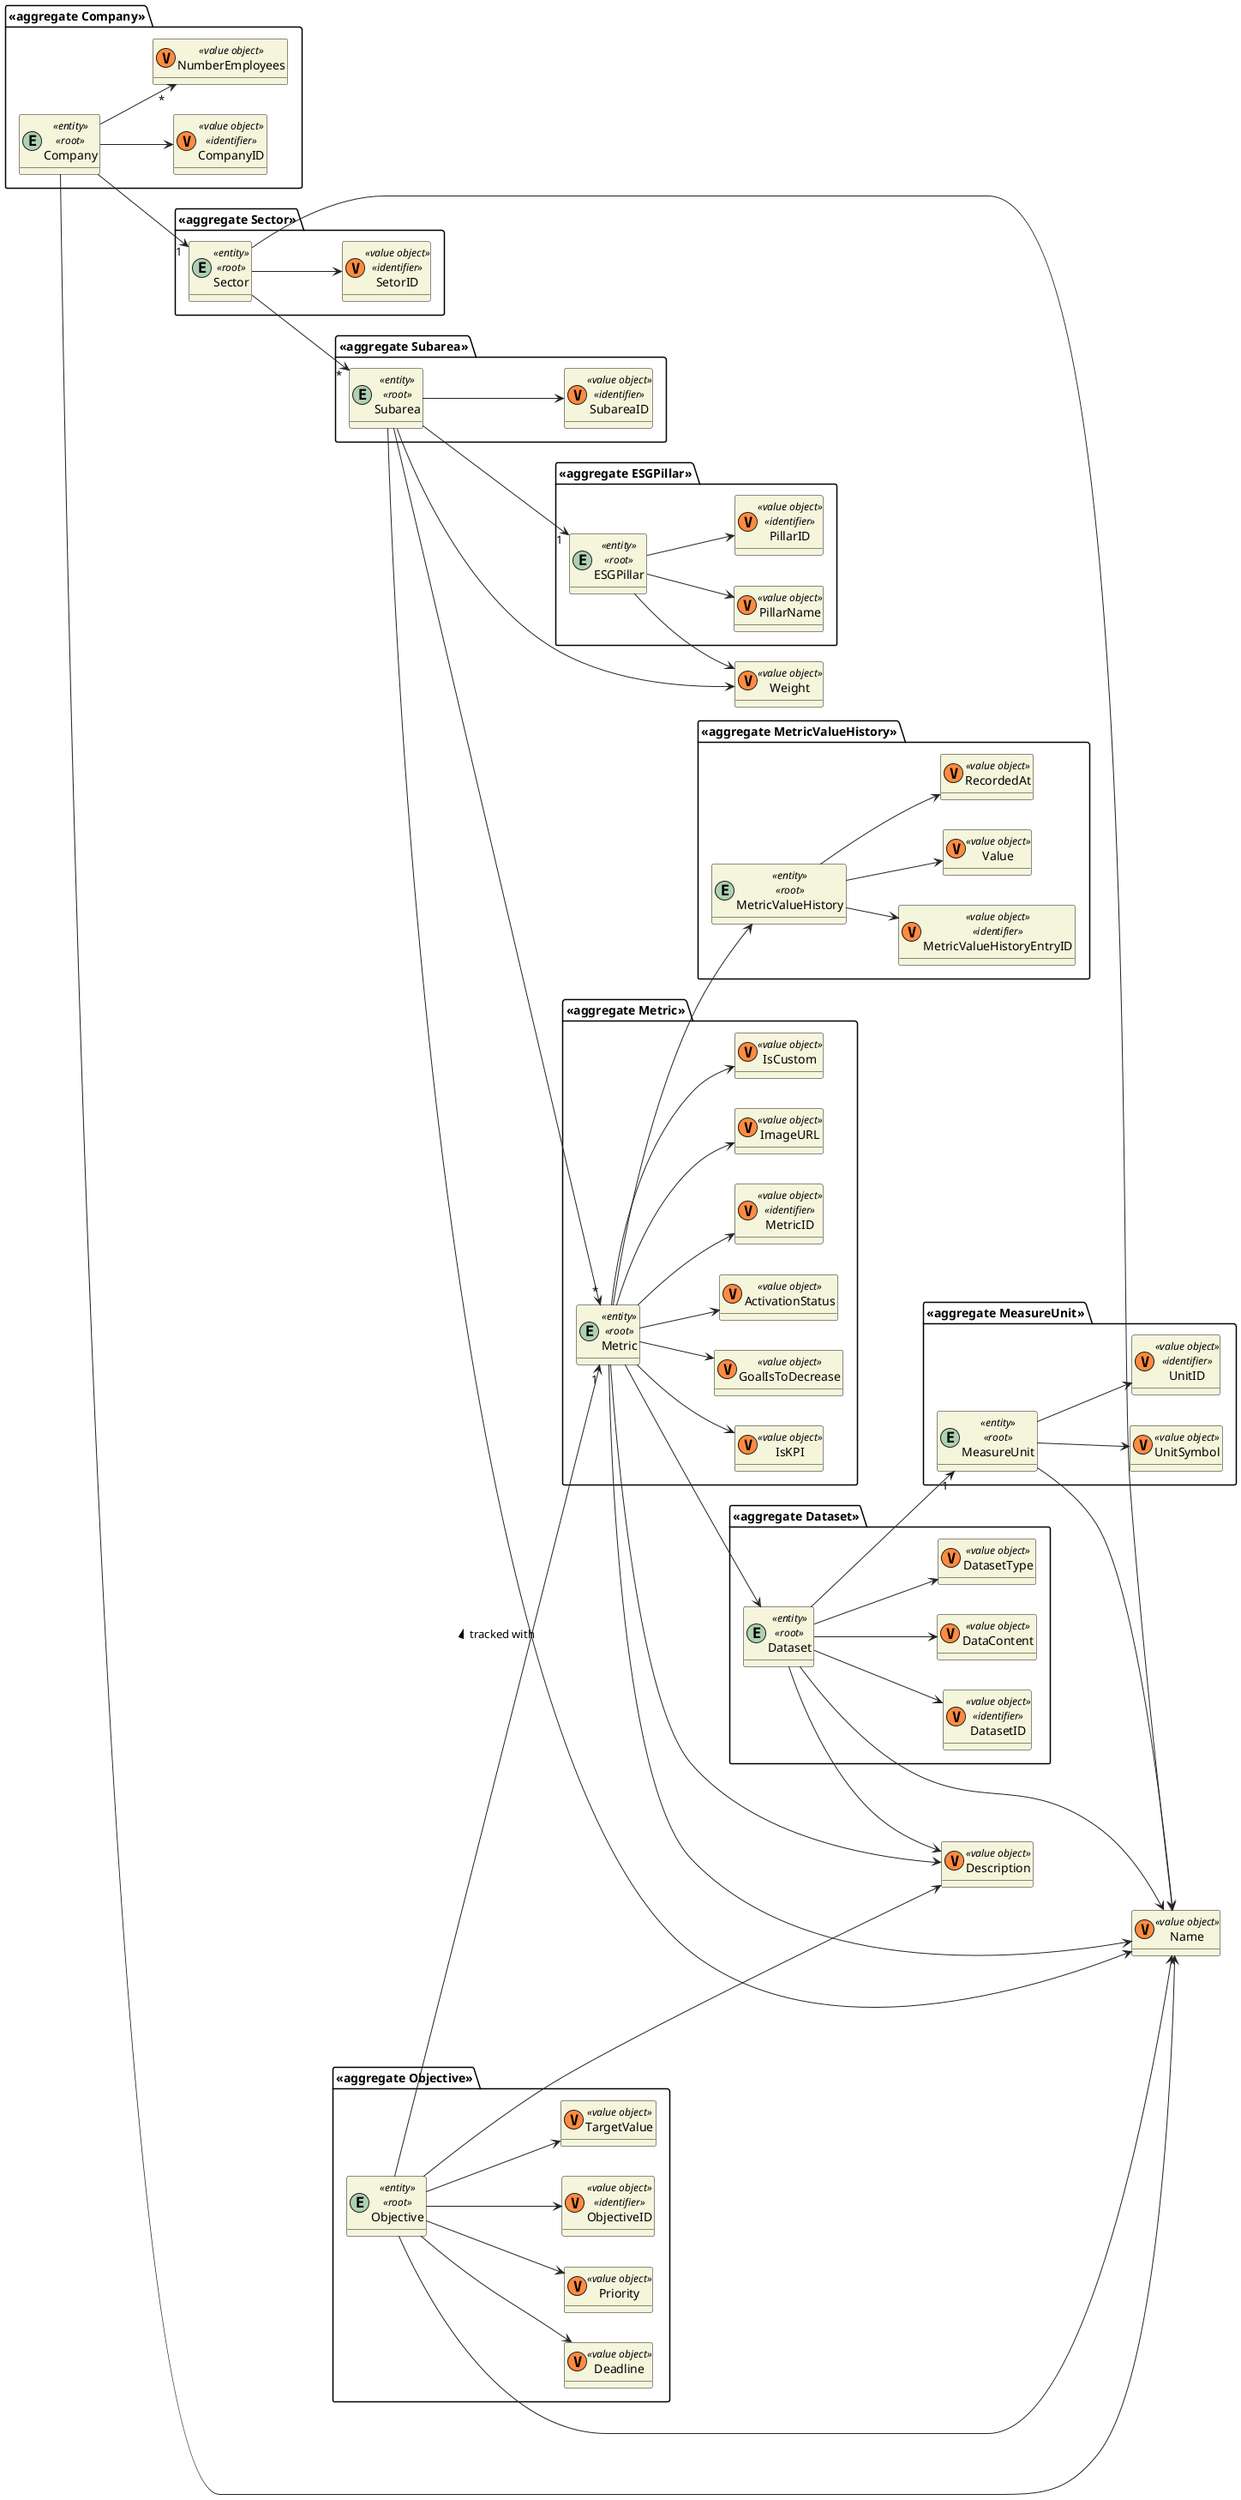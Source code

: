 @startuml
' Layout direction
left to right direction

skinparam classAttributeIconSize 0
hide empty attributes
skinparam classBackgroundColor beige
skinparam ArrowColor #222222

' ==== Value Objects (Generic) ====
class Name <<(V,#FF8B40)value object>>
class Weight <<(V,#FF8B40)value object>>
class Description <<(V,#FF8B40)value object>>

' ==== ESGPillar Aggregate ====
package "<<aggregate ESGPillar>>" {
    entity ESGPillar <<entity>> <<root>>
    class PillarID <<(V,#FF8B40)value object>> <<identifier>>
    class PillarName <<(V,#FF8B40)value object>>
}

ESGPillar --> PillarID
ESGPillar --> PillarName
ESGPillar --> Weight

' ==== Company Aggregate ====
package "<<aggregate Company>>" {
    entity Company <<entity>> <<root>>
    class CompanyID <<(V,#FF8B40)value object>> <<identifier>>
    class NumberEmployees <<(V,#FF8B40)value object>>
}

Company --> CompanyID
Company --> Name
Company --> "*" NumberEmployees

' ==== Sector Aggregate ====
package "<<aggregate Sector>>" {
    entity Sector <<entity>> <<root>>
    class SetorID <<(V,#FF8B40)value object>> <<identifier>>
}

Sector --> SetorID
Sector --> Name

Company --> "1" Sector

' ==== Subarea Aggregate ====
package "<<aggregate Subarea>>" {
    entity Subarea <<entity>> <<root>>
    class SubareaID <<(V,#FF8B40)value object>> <<identifier>>
}

Subarea --> SubareaID
Subarea --> Name
Subarea --> Weight
Subarea --> "1" ESGPillar

Sector --> "*" Subarea



' ==== Dataset Aggregate ====
package "<<aggregate Dataset>>" {
    entity Dataset <<entity>> <<root>>
    class DatasetID <<(V,#FF8B40)value object>> <<identifier>>
    class DataContent <<(V,#FF8B40)value object>>
    class DatasetType <<(V,#FF8B40)value object>>
}

Dataset --> DatasetID
Dataset --> DataContent
Dataset --> DatasetType
Dataset --> Name
Dataset --> Description

' ==== Metric Aggregate ====
package "<<aggregate Metric>>" {
    entity Metric <<entity>> <<root>>
    class MetricID <<(V,#FF8B40)value object>> <<identifier>>
    class ImageURL <<(V,#FF8B40)value object>>
    class IsCustom <<(V,#FF8B40)value object>>
    class IsKPI <<(V,#FF8B40)value object>>
    class GoalIsToDecrease <<(V,#FF8B40)value object>>
    class ActivationStatus <<(V,#FF8B40)value object>>
}

Metric --> MetricID
Metric --> Name
Metric --> Description
Metric --> Dataset
Metric --> ActivationStatus
Metric --> ImageURL
Metric --> IsCustom
Metric --> GoalIsToDecrease
Metric --> IsKPI

Subarea --> "*" Metric


' ==== MetricValueHistory Aggregate ====
package "<<aggregate MetricValueHistory>>" {
    entity MetricValueHistory <<entity>> <<root>>
    class MetricValueHistoryEntryID <<(V,#FF8B40)value object>> <<identifier>>
    class Value <<(V,#FF8B40)value object>>
    class RecordedAt <<(V,#FF8B40)value object>>
}

Metric --> MetricValueHistory
MetricValueHistory --> MetricValueHistoryEntryID
MetricValueHistory --> Value
MetricValueHistory --> RecordedAt

' ==== MeasureUnit Aggregate ====
package "<<aggregate MeasureUnit>>" {
    entity MeasureUnit <<entity>> <<root>>
    class UnitID <<(V,#FF8B40)value object>> <<identifier>>
    class UnitSymbol <<(V,#FF8B40)value object>>
}

MeasureUnit --> UnitID
MeasureUnit --> Name
MeasureUnit --> UnitSymbol
Dataset --> "1" MeasureUnit

' ==== Objective Aggregate ====
package "<<aggregate Objective>>" {
    entity Objective <<entity>> <<root>>
    class ObjectiveID <<(V,#FF8B40)value object>> <<identifier>>
    class TargetValue <<(V,#FF8B40)value object>>
    class Deadline <<(V,#FF8B40)value object>>
    class Priority <<(V,#FF8B40)value object>>
}

Objective --> ObjectiveID
Objective --> Name
Objective --> Description
Objective --> TargetValue
Objective --> Deadline
Objective --> Priority
Objective --> "1" Metric : "tracked with >"
@enduml